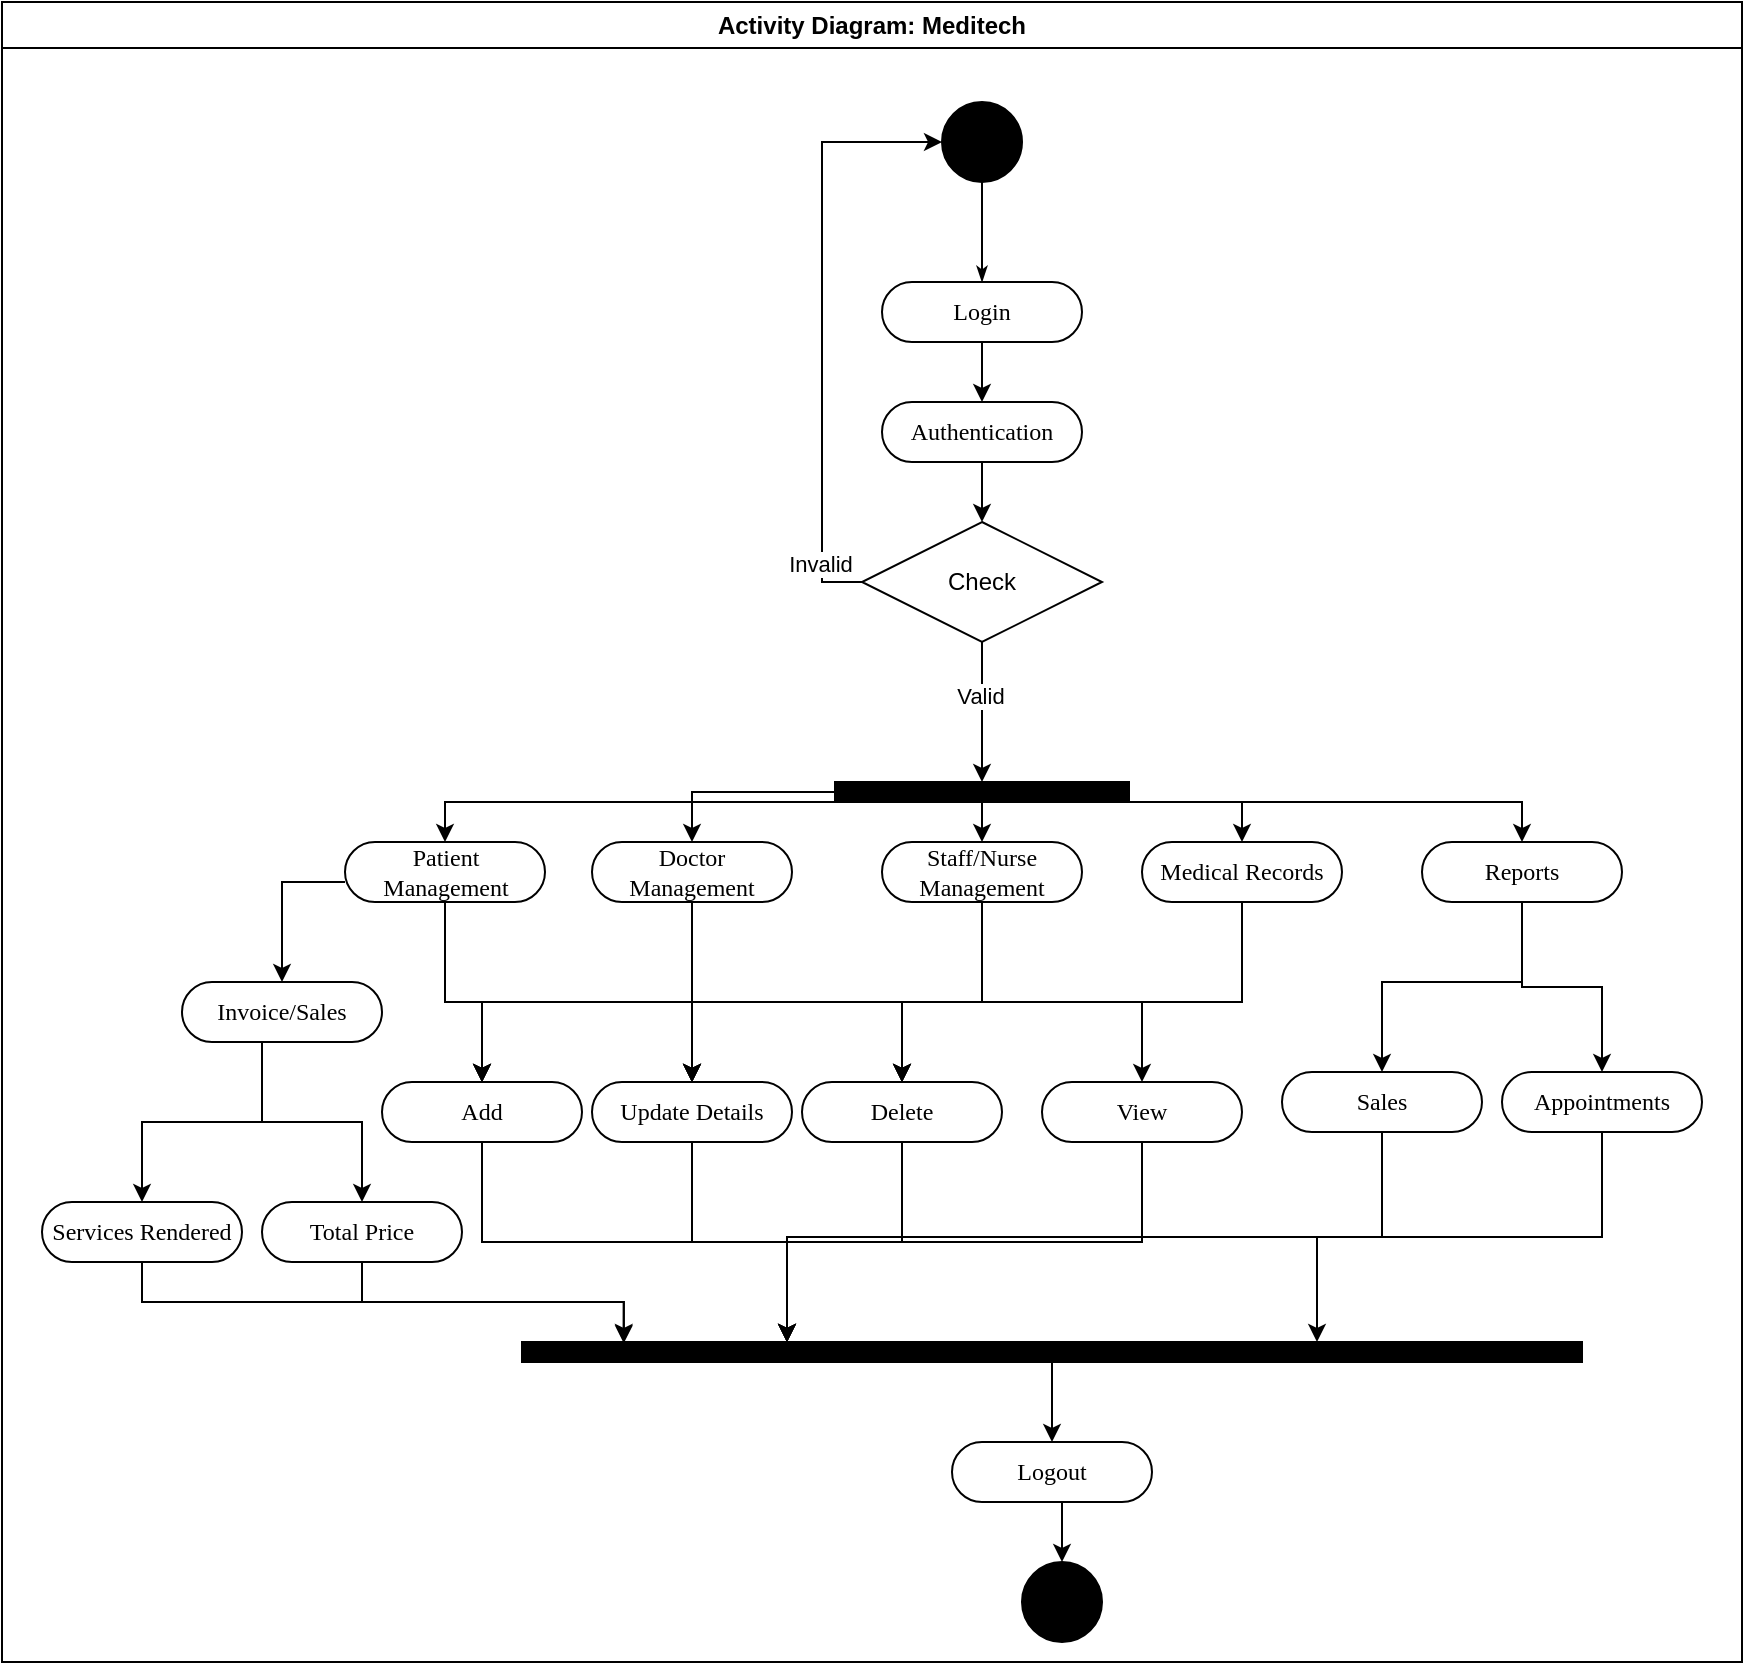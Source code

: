 <mxfile version="24.0.2" type="device">
  <diagram name="Page-1" id="0783ab3e-0a74-02c8-0abd-f7b4e66b4bec">
    <mxGraphModel dx="1876" dy="425" grid="1" gridSize="10" guides="1" tooltips="1" connect="1" arrows="1" fold="1" page="1" pageScale="1" pageWidth="850" pageHeight="1100" background="none" math="0" shadow="0">
      <root>
        <mxCell id="0" />
        <mxCell id="1" parent="0" />
        <mxCell id="CxwnTaMTWSFd8tnFCq2p-211" style="edgeStyle=orthogonalEdgeStyle;rounded=0;html=1;labelBackgroundColor=none;startArrow=none;startFill=0;startSize=5;endArrow=classicThin;endFill=1;endSize=5;jettySize=auto;orthogonalLoop=1;strokeWidth=1;fontFamily=Verdana;fontSize=12" edge="1" parent="1" source="CxwnTaMTWSFd8tnFCq2p-212" target="CxwnTaMTWSFd8tnFCq2p-214">
          <mxGeometry relative="1" as="geometry" />
        </mxCell>
        <mxCell id="CxwnTaMTWSFd8tnFCq2p-212" value="" style="ellipse;whiteSpace=wrap;html=1;rounded=0;shadow=0;comic=0;labelBackgroundColor=none;strokeWidth=1;fillColor=#000000;fontFamily=Verdana;fontSize=12;align=center;" vertex="1" parent="1">
          <mxGeometry x="400" y="50" width="40" height="40" as="geometry" />
        </mxCell>
        <mxCell id="CxwnTaMTWSFd8tnFCq2p-213" style="edgeStyle=orthogonalEdgeStyle;rounded=0;orthogonalLoop=1;jettySize=auto;html=1;" edge="1" parent="1" source="CxwnTaMTWSFd8tnFCq2p-214" target="CxwnTaMTWSFd8tnFCq2p-216">
          <mxGeometry relative="1" as="geometry" />
        </mxCell>
        <mxCell id="CxwnTaMTWSFd8tnFCq2p-214" value="Login" style="rounded=1;whiteSpace=wrap;html=1;shadow=0;comic=0;labelBackgroundColor=none;strokeWidth=1;fontFamily=Verdana;fontSize=12;align=center;arcSize=50;" vertex="1" parent="1">
          <mxGeometry x="370" y="140" width="100" height="30" as="geometry" />
        </mxCell>
        <mxCell id="CxwnTaMTWSFd8tnFCq2p-215" style="edgeStyle=orthogonalEdgeStyle;rounded=0;orthogonalLoop=1;jettySize=auto;html=1;" edge="1" parent="1" source="CxwnTaMTWSFd8tnFCq2p-216" target="CxwnTaMTWSFd8tnFCq2p-221">
          <mxGeometry relative="1" as="geometry" />
        </mxCell>
        <mxCell id="CxwnTaMTWSFd8tnFCq2p-216" value="Authentication" style="rounded=1;whiteSpace=wrap;html=1;shadow=0;comic=0;labelBackgroundColor=none;strokeWidth=1;fontFamily=Verdana;fontSize=12;align=center;arcSize=50;" vertex="1" parent="1">
          <mxGeometry x="370" y="200" width="100" height="30" as="geometry" />
        </mxCell>
        <mxCell id="CxwnTaMTWSFd8tnFCq2p-217" style="edgeStyle=orthogonalEdgeStyle;rounded=0;orthogonalLoop=1;jettySize=auto;html=1;entryX=0;entryY=0.5;entryDx=0;entryDy=0;" edge="1" parent="1" source="CxwnTaMTWSFd8tnFCq2p-221" target="CxwnTaMTWSFd8tnFCq2p-212">
          <mxGeometry relative="1" as="geometry">
            <Array as="points">
              <mxPoint x="340" y="290" />
              <mxPoint x="340" y="70" />
            </Array>
          </mxGeometry>
        </mxCell>
        <mxCell id="CxwnTaMTWSFd8tnFCq2p-218" value="Invalid" style="edgeLabel;html=1;align=center;verticalAlign=middle;resizable=0;points=[];" vertex="1" connectable="0" parent="CxwnTaMTWSFd8tnFCq2p-217">
          <mxGeometry x="-0.804" y="1" relative="1" as="geometry">
            <mxPoint as="offset" />
          </mxGeometry>
        </mxCell>
        <mxCell id="CxwnTaMTWSFd8tnFCq2p-219" style="edgeStyle=orthogonalEdgeStyle;rounded=0;orthogonalLoop=1;jettySize=auto;html=1;entryX=0.5;entryY=0;entryDx=0;entryDy=0;" edge="1" parent="1" source="CxwnTaMTWSFd8tnFCq2p-221" target="CxwnTaMTWSFd8tnFCq2p-226">
          <mxGeometry relative="1" as="geometry" />
        </mxCell>
        <mxCell id="CxwnTaMTWSFd8tnFCq2p-220" value="Valid" style="edgeLabel;html=1;align=center;verticalAlign=middle;resizable=0;points=[];" vertex="1" connectable="0" parent="CxwnTaMTWSFd8tnFCq2p-219">
          <mxGeometry x="-0.25" y="-1" relative="1" as="geometry">
            <mxPoint as="offset" />
          </mxGeometry>
        </mxCell>
        <mxCell id="CxwnTaMTWSFd8tnFCq2p-221" value="Check" style="rhombus;whiteSpace=wrap;html=1;" vertex="1" parent="1">
          <mxGeometry x="360" y="260" width="120" height="60" as="geometry" />
        </mxCell>
        <mxCell id="CxwnTaMTWSFd8tnFCq2p-222" style="edgeStyle=orthogonalEdgeStyle;rounded=0;orthogonalLoop=1;jettySize=auto;html=1;exitX=0.5;exitY=1;exitDx=0;exitDy=0;entryX=0.5;entryY=0;entryDx=0;entryDy=0;" edge="1" parent="1" source="CxwnTaMTWSFd8tnFCq2p-226" target="CxwnTaMTWSFd8tnFCq2p-234">
          <mxGeometry relative="1" as="geometry">
            <Array as="points">
              <mxPoint x="152" y="400" />
            </Array>
          </mxGeometry>
        </mxCell>
        <mxCell id="CxwnTaMTWSFd8tnFCq2p-223" style="edgeStyle=orthogonalEdgeStyle;rounded=0;orthogonalLoop=1;jettySize=auto;html=1;entryX=0.5;entryY=0;entryDx=0;entryDy=0;" edge="1" parent="1" source="CxwnTaMTWSFd8tnFCq2p-226" target="CxwnTaMTWSFd8tnFCq2p-230">
          <mxGeometry relative="1" as="geometry" />
        </mxCell>
        <mxCell id="CxwnTaMTWSFd8tnFCq2p-224" style="edgeStyle=orthogonalEdgeStyle;rounded=0;orthogonalLoop=1;jettySize=auto;html=1;" edge="1" parent="1" source="CxwnTaMTWSFd8tnFCq2p-226" target="CxwnTaMTWSFd8tnFCq2p-238">
          <mxGeometry relative="1" as="geometry">
            <Array as="points">
              <mxPoint x="275" y="400" />
              <mxPoint x="420" y="400" />
            </Array>
          </mxGeometry>
        </mxCell>
        <mxCell id="CxwnTaMTWSFd8tnFCq2p-248" style="edgeStyle=orthogonalEdgeStyle;rounded=0;orthogonalLoop=1;jettySize=auto;html=1;" edge="1" parent="1" source="CxwnTaMTWSFd8tnFCq2p-226" target="CxwnTaMTWSFd8tnFCq2p-244">
          <mxGeometry relative="1" as="geometry">
            <Array as="points">
              <mxPoint x="275" y="400" />
              <mxPoint x="730" y="400" />
            </Array>
          </mxGeometry>
        </mxCell>
        <mxCell id="CxwnTaMTWSFd8tnFCq2p-249" style="edgeStyle=orthogonalEdgeStyle;rounded=0;orthogonalLoop=1;jettySize=auto;html=1;" edge="1" parent="1" source="CxwnTaMTWSFd8tnFCq2p-226" target="CxwnTaMTWSFd8tnFCq2p-247">
          <mxGeometry relative="1" as="geometry">
            <Array as="points">
              <mxPoint x="275" y="400" />
              <mxPoint x="550" y="400" />
            </Array>
          </mxGeometry>
        </mxCell>
        <mxCell id="CxwnTaMTWSFd8tnFCq2p-226" value="" style="whiteSpace=wrap;html=1;rounded=0;shadow=0;comic=0;labelBackgroundColor=none;strokeWidth=1;fillColor=#000000;fontFamily=Verdana;fontSize=12;align=center;rotation=0;" vertex="1" parent="1">
          <mxGeometry x="346.5" y="390" width="147" height="10" as="geometry" />
        </mxCell>
        <mxCell id="CxwnTaMTWSFd8tnFCq2p-227" style="edgeStyle=orthogonalEdgeStyle;rounded=0;orthogonalLoop=1;jettySize=auto;html=1;entryX=0.5;entryY=0;entryDx=0;entryDy=0;" edge="1" parent="1" source="CxwnTaMTWSFd8tnFCq2p-230" target="CxwnTaMTWSFd8tnFCq2p-240">
          <mxGeometry relative="1" as="geometry" />
        </mxCell>
        <mxCell id="CxwnTaMTWSFd8tnFCq2p-228" style="edgeStyle=orthogonalEdgeStyle;rounded=0;orthogonalLoop=1;jettySize=auto;html=1;entryX=0.5;entryY=0;entryDx=0;entryDy=0;" edge="1" parent="1" source="CxwnTaMTWSFd8tnFCq2p-230" target="CxwnTaMTWSFd8tnFCq2p-239">
          <mxGeometry relative="1" as="geometry">
            <mxPoint x="140" y="540" as="targetPoint" />
            <Array as="points">
              <mxPoint x="275" y="500" />
              <mxPoint x="170" y="500" />
            </Array>
          </mxGeometry>
        </mxCell>
        <mxCell id="CxwnTaMTWSFd8tnFCq2p-229" style="edgeStyle=orthogonalEdgeStyle;rounded=0;orthogonalLoop=1;jettySize=auto;html=1;entryX=0.5;entryY=0;entryDx=0;entryDy=0;" edge="1" parent="1" source="CxwnTaMTWSFd8tnFCq2p-230" target="CxwnTaMTWSFd8tnFCq2p-241">
          <mxGeometry relative="1" as="geometry">
            <Array as="points">
              <mxPoint x="275" y="500" />
              <mxPoint x="380" y="500" />
            </Array>
          </mxGeometry>
        </mxCell>
        <mxCell id="CxwnTaMTWSFd8tnFCq2p-230" value="Doctor Management" style="rounded=1;whiteSpace=wrap;html=1;shadow=0;comic=0;labelBackgroundColor=none;strokeWidth=1;fontFamily=Verdana;fontSize=12;align=center;arcSize=50;" vertex="1" parent="1">
          <mxGeometry x="225" y="420" width="100" height="30" as="geometry" />
        </mxCell>
        <mxCell id="CxwnTaMTWSFd8tnFCq2p-231" style="edgeStyle=orthogonalEdgeStyle;rounded=0;orthogonalLoop=1;jettySize=auto;html=1;exitX=0.5;exitY=1;exitDx=0;exitDy=0;" edge="1" parent="1" source="CxwnTaMTWSFd8tnFCq2p-234" target="CxwnTaMTWSFd8tnFCq2p-240">
          <mxGeometry relative="1" as="geometry">
            <Array as="points">
              <mxPoint x="152" y="500" />
              <mxPoint x="275" y="500" />
            </Array>
          </mxGeometry>
        </mxCell>
        <mxCell id="CxwnTaMTWSFd8tnFCq2p-232" style="edgeStyle=orthogonalEdgeStyle;rounded=0;orthogonalLoop=1;jettySize=auto;html=1;entryX=0.5;entryY=0;entryDx=0;entryDy=0;" edge="1" parent="1" source="CxwnTaMTWSFd8tnFCq2p-234" target="CxwnTaMTWSFd8tnFCq2p-239">
          <mxGeometry relative="1" as="geometry">
            <Array as="points">
              <mxPoint x="152" y="500" />
              <mxPoint x="170" y="500" />
            </Array>
          </mxGeometry>
        </mxCell>
        <mxCell id="CxwnTaMTWSFd8tnFCq2p-233" style="edgeStyle=orthogonalEdgeStyle;rounded=0;orthogonalLoop=1;jettySize=auto;html=1;entryX=0.5;entryY=0;entryDx=0;entryDy=0;" edge="1" parent="1" source="CxwnTaMTWSFd8tnFCq2p-234" target="CxwnTaMTWSFd8tnFCq2p-241">
          <mxGeometry relative="1" as="geometry">
            <Array as="points">
              <mxPoint x="152" y="500" />
              <mxPoint x="380" y="500" />
            </Array>
          </mxGeometry>
        </mxCell>
        <mxCell id="CxwnTaMTWSFd8tnFCq2p-251" style="edgeStyle=orthogonalEdgeStyle;rounded=0;orthogonalLoop=1;jettySize=auto;html=1;entryX=0.5;entryY=0;entryDx=0;entryDy=0;" edge="1" parent="1" source="CxwnTaMTWSFd8tnFCq2p-234" target="CxwnTaMTWSFd8tnFCq2p-250">
          <mxGeometry relative="1" as="geometry">
            <Array as="points">
              <mxPoint x="70" y="440" />
            </Array>
          </mxGeometry>
        </mxCell>
        <mxCell id="CxwnTaMTWSFd8tnFCq2p-234" value="Patient Management" style="rounded=1;whiteSpace=wrap;html=1;shadow=0;comic=0;labelBackgroundColor=none;strokeWidth=1;fontFamily=Verdana;fontSize=12;align=center;arcSize=50;" vertex="1" parent="1">
          <mxGeometry x="101.5" y="420" width="100" height="30" as="geometry" />
        </mxCell>
        <mxCell id="CxwnTaMTWSFd8tnFCq2p-235" style="edgeStyle=orthogonalEdgeStyle;rounded=0;orthogonalLoop=1;jettySize=auto;html=1;entryX=0.5;entryY=0;entryDx=0;entryDy=0;" edge="1" parent="1" source="CxwnTaMTWSFd8tnFCq2p-238" target="CxwnTaMTWSFd8tnFCq2p-240">
          <mxGeometry relative="1" as="geometry">
            <Array as="points">
              <mxPoint x="420" y="500" />
              <mxPoint x="275" y="500" />
            </Array>
          </mxGeometry>
        </mxCell>
        <mxCell id="CxwnTaMTWSFd8tnFCq2p-236" style="edgeStyle=orthogonalEdgeStyle;rounded=0;orthogonalLoop=1;jettySize=auto;html=1;entryX=0.5;entryY=0;entryDx=0;entryDy=0;" edge="1" parent="1" source="CxwnTaMTWSFd8tnFCq2p-238" target="CxwnTaMTWSFd8tnFCq2p-239">
          <mxGeometry relative="1" as="geometry">
            <Array as="points">
              <mxPoint x="420" y="500" />
              <mxPoint x="170" y="500" />
            </Array>
          </mxGeometry>
        </mxCell>
        <mxCell id="CxwnTaMTWSFd8tnFCq2p-237" style="edgeStyle=orthogonalEdgeStyle;rounded=0;orthogonalLoop=1;jettySize=auto;html=1;entryX=0.5;entryY=0;entryDx=0;entryDy=0;" edge="1" parent="1" source="CxwnTaMTWSFd8tnFCq2p-238" target="CxwnTaMTWSFd8tnFCq2p-241">
          <mxGeometry relative="1" as="geometry">
            <Array as="points">
              <mxPoint x="420" y="500" />
              <mxPoint x="380" y="500" />
            </Array>
          </mxGeometry>
        </mxCell>
        <mxCell id="CxwnTaMTWSFd8tnFCq2p-238" value="Staff/Nurse Management" style="rounded=1;whiteSpace=wrap;html=1;shadow=0;comic=0;labelBackgroundColor=none;strokeWidth=1;fontFamily=Verdana;fontSize=12;align=center;arcSize=50;" vertex="1" parent="1">
          <mxGeometry x="370" y="420" width="100" height="30" as="geometry" />
        </mxCell>
        <mxCell id="CxwnTaMTWSFd8tnFCq2p-267" style="edgeStyle=orthogonalEdgeStyle;rounded=0;orthogonalLoop=1;jettySize=auto;html=1;entryX=0.25;entryY=0;entryDx=0;entryDy=0;" edge="1" parent="1" source="CxwnTaMTWSFd8tnFCq2p-239" target="CxwnTaMTWSFd8tnFCq2p-263">
          <mxGeometry relative="1" as="geometry" />
        </mxCell>
        <mxCell id="CxwnTaMTWSFd8tnFCq2p-239" value="Add" style="rounded=1;whiteSpace=wrap;html=1;shadow=0;comic=0;labelBackgroundColor=none;strokeWidth=1;fontFamily=Verdana;fontSize=12;align=center;arcSize=50;" vertex="1" parent="1">
          <mxGeometry x="120" y="540" width="100" height="30" as="geometry" />
        </mxCell>
        <mxCell id="CxwnTaMTWSFd8tnFCq2p-268" style="edgeStyle=orthogonalEdgeStyle;rounded=0;orthogonalLoop=1;jettySize=auto;html=1;entryX=0.25;entryY=0;entryDx=0;entryDy=0;" edge="1" parent="1" source="CxwnTaMTWSFd8tnFCq2p-240" target="CxwnTaMTWSFd8tnFCq2p-263">
          <mxGeometry relative="1" as="geometry" />
        </mxCell>
        <mxCell id="CxwnTaMTWSFd8tnFCq2p-240" value="Update Details" style="rounded=1;whiteSpace=wrap;html=1;shadow=0;comic=0;labelBackgroundColor=none;strokeWidth=1;fontFamily=Verdana;fontSize=12;align=center;arcSize=50;" vertex="1" parent="1">
          <mxGeometry x="225" y="540" width="100" height="30" as="geometry" />
        </mxCell>
        <mxCell id="CxwnTaMTWSFd8tnFCq2p-270" style="edgeStyle=orthogonalEdgeStyle;rounded=0;orthogonalLoop=1;jettySize=auto;html=1;entryX=0.25;entryY=0;entryDx=0;entryDy=0;" edge="1" parent="1" source="CxwnTaMTWSFd8tnFCq2p-241" target="CxwnTaMTWSFd8tnFCq2p-263">
          <mxGeometry relative="1" as="geometry" />
        </mxCell>
        <mxCell id="CxwnTaMTWSFd8tnFCq2p-241" value="Delete" style="rounded=1;whiteSpace=wrap;html=1;shadow=0;comic=0;labelBackgroundColor=none;strokeWidth=1;fontFamily=Verdana;fontSize=12;align=center;arcSize=50;" vertex="1" parent="1">
          <mxGeometry x="330" y="540" width="100" height="30" as="geometry" />
        </mxCell>
        <mxCell id="CxwnTaMTWSFd8tnFCq2p-242" style="edgeStyle=orthogonalEdgeStyle;rounded=0;orthogonalLoop=1;jettySize=auto;html=1;entryX=0.5;entryY=0;entryDx=0;entryDy=0;" edge="1" parent="1" source="CxwnTaMTWSFd8tnFCq2p-244" target="CxwnTaMTWSFd8tnFCq2p-245">
          <mxGeometry relative="1" as="geometry">
            <Array as="points">
              <mxPoint x="690" y="490" />
              <mxPoint x="620" y="490" />
            </Array>
          </mxGeometry>
        </mxCell>
        <mxCell id="CxwnTaMTWSFd8tnFCq2p-243" style="edgeStyle=orthogonalEdgeStyle;rounded=0;orthogonalLoop=1;jettySize=auto;html=1;" edge="1" parent="1" source="CxwnTaMTWSFd8tnFCq2p-244" target="CxwnTaMTWSFd8tnFCq2p-246">
          <mxGeometry relative="1" as="geometry" />
        </mxCell>
        <mxCell id="CxwnTaMTWSFd8tnFCq2p-244" value="Reports" style="rounded=1;whiteSpace=wrap;html=1;shadow=0;comic=0;labelBackgroundColor=none;strokeWidth=1;fontFamily=Verdana;fontSize=12;align=center;arcSize=50;" vertex="1" parent="1">
          <mxGeometry x="640" y="420" width="100" height="30" as="geometry" />
        </mxCell>
        <mxCell id="CxwnTaMTWSFd8tnFCq2p-273" style="edgeStyle=orthogonalEdgeStyle;rounded=0;orthogonalLoop=1;jettySize=auto;html=1;entryX=0.25;entryY=0;entryDx=0;entryDy=0;" edge="1" parent="1" source="CxwnTaMTWSFd8tnFCq2p-245" target="CxwnTaMTWSFd8tnFCq2p-263">
          <mxGeometry relative="1" as="geometry" />
        </mxCell>
        <mxCell id="CxwnTaMTWSFd8tnFCq2p-245" value="Sales" style="rounded=1;whiteSpace=wrap;html=1;shadow=0;comic=0;labelBackgroundColor=none;strokeWidth=1;fontFamily=Verdana;fontSize=12;align=center;arcSize=50;" vertex="1" parent="1">
          <mxGeometry x="570" y="535" width="100" height="30" as="geometry" />
        </mxCell>
        <mxCell id="CxwnTaMTWSFd8tnFCq2p-274" style="edgeStyle=orthogonalEdgeStyle;rounded=0;orthogonalLoop=1;jettySize=auto;html=1;entryX=0.75;entryY=0;entryDx=0;entryDy=0;" edge="1" parent="1" source="CxwnTaMTWSFd8tnFCq2p-246" target="CxwnTaMTWSFd8tnFCq2p-263">
          <mxGeometry relative="1" as="geometry" />
        </mxCell>
        <mxCell id="CxwnTaMTWSFd8tnFCq2p-246" value="Appointments" style="rounded=1;whiteSpace=wrap;html=1;shadow=0;comic=0;labelBackgroundColor=none;strokeWidth=1;fontFamily=Verdana;fontSize=12;align=center;arcSize=50;" vertex="1" parent="1">
          <mxGeometry x="680" y="535" width="100" height="30" as="geometry" />
        </mxCell>
        <mxCell id="CxwnTaMTWSFd8tnFCq2p-257" style="edgeStyle=orthogonalEdgeStyle;rounded=0;orthogonalLoop=1;jettySize=auto;html=1;entryX=0.5;entryY=0;entryDx=0;entryDy=0;" edge="1" parent="1" source="CxwnTaMTWSFd8tnFCq2p-247" target="CxwnTaMTWSFd8tnFCq2p-241">
          <mxGeometry relative="1" as="geometry">
            <Array as="points">
              <mxPoint x="550" y="500" />
              <mxPoint x="380" y="500" />
            </Array>
          </mxGeometry>
        </mxCell>
        <mxCell id="CxwnTaMTWSFd8tnFCq2p-258" style="edgeStyle=orthogonalEdgeStyle;rounded=0;orthogonalLoop=1;jettySize=auto;html=1;entryX=0.5;entryY=0;entryDx=0;entryDy=0;" edge="1" parent="1" source="CxwnTaMTWSFd8tnFCq2p-247" target="CxwnTaMTWSFd8tnFCq2p-240">
          <mxGeometry relative="1" as="geometry">
            <Array as="points">
              <mxPoint x="550" y="500" />
              <mxPoint x="275" y="500" />
            </Array>
          </mxGeometry>
        </mxCell>
        <mxCell id="CxwnTaMTWSFd8tnFCq2p-259" style="edgeStyle=orthogonalEdgeStyle;rounded=0;orthogonalLoop=1;jettySize=auto;html=1;entryX=0.5;entryY=0;entryDx=0;entryDy=0;" edge="1" parent="1" source="CxwnTaMTWSFd8tnFCq2p-247" target="CxwnTaMTWSFd8tnFCq2p-240">
          <mxGeometry relative="1" as="geometry">
            <Array as="points">
              <mxPoint x="550" y="500" />
              <mxPoint x="275" y="500" />
            </Array>
          </mxGeometry>
        </mxCell>
        <mxCell id="CxwnTaMTWSFd8tnFCq2p-260" style="edgeStyle=orthogonalEdgeStyle;rounded=0;orthogonalLoop=1;jettySize=auto;html=1;entryX=0.5;entryY=0;entryDx=0;entryDy=0;" edge="1" parent="1" source="CxwnTaMTWSFd8tnFCq2p-247" target="CxwnTaMTWSFd8tnFCq2p-239">
          <mxGeometry relative="1" as="geometry">
            <Array as="points">
              <mxPoint x="550" y="500" />
              <mxPoint x="170" y="500" />
            </Array>
          </mxGeometry>
        </mxCell>
        <mxCell id="CxwnTaMTWSFd8tnFCq2p-262" style="edgeStyle=orthogonalEdgeStyle;rounded=0;orthogonalLoop=1;jettySize=auto;html=1;entryX=0.5;entryY=0;entryDx=0;entryDy=0;" edge="1" parent="1" source="CxwnTaMTWSFd8tnFCq2p-247" target="CxwnTaMTWSFd8tnFCq2p-261">
          <mxGeometry relative="1" as="geometry">
            <Array as="points">
              <mxPoint x="550" y="500" />
              <mxPoint x="500" y="500" />
            </Array>
          </mxGeometry>
        </mxCell>
        <mxCell id="CxwnTaMTWSFd8tnFCq2p-247" value="Medical Records" style="rounded=1;whiteSpace=wrap;html=1;shadow=0;comic=0;labelBackgroundColor=none;strokeWidth=1;fontFamily=Verdana;fontSize=12;align=center;arcSize=50;" vertex="1" parent="1">
          <mxGeometry x="500" y="420" width="100" height="30" as="geometry" />
        </mxCell>
        <mxCell id="CxwnTaMTWSFd8tnFCq2p-254" style="edgeStyle=orthogonalEdgeStyle;rounded=0;orthogonalLoop=1;jettySize=auto;html=1;" edge="1" parent="1" source="CxwnTaMTWSFd8tnFCq2p-250" target="CxwnTaMTWSFd8tnFCq2p-252">
          <mxGeometry relative="1" as="geometry">
            <Array as="points">
              <mxPoint x="60" y="560" />
              <mxPoint y="560" />
            </Array>
          </mxGeometry>
        </mxCell>
        <mxCell id="CxwnTaMTWSFd8tnFCq2p-255" style="edgeStyle=orthogonalEdgeStyle;rounded=0;orthogonalLoop=1;jettySize=auto;html=1;" edge="1" parent="1" source="CxwnTaMTWSFd8tnFCq2p-250" target="CxwnTaMTWSFd8tnFCq2p-253">
          <mxGeometry relative="1" as="geometry">
            <Array as="points">
              <mxPoint x="60" y="560" />
              <mxPoint x="110" y="560" />
            </Array>
          </mxGeometry>
        </mxCell>
        <mxCell id="CxwnTaMTWSFd8tnFCq2p-250" value="Invoice/Sales" style="rounded=1;whiteSpace=wrap;html=1;shadow=0;comic=0;labelBackgroundColor=none;strokeWidth=1;fontFamily=Verdana;fontSize=12;align=center;arcSize=50;" vertex="1" parent="1">
          <mxGeometry x="20" y="490" width="100" height="30" as="geometry" />
        </mxCell>
        <mxCell id="CxwnTaMTWSFd8tnFCq2p-252" value="Services Rendered" style="rounded=1;whiteSpace=wrap;html=1;shadow=0;comic=0;labelBackgroundColor=none;strokeWidth=1;fontFamily=Verdana;fontSize=12;align=center;arcSize=50;" vertex="1" parent="1">
          <mxGeometry x="-50" y="600" width="100" height="30" as="geometry" />
        </mxCell>
        <mxCell id="CxwnTaMTWSFd8tnFCq2p-253" value="Total Price" style="rounded=1;whiteSpace=wrap;html=1;shadow=0;comic=0;labelBackgroundColor=none;strokeWidth=1;fontFamily=Verdana;fontSize=12;align=center;arcSize=50;" vertex="1" parent="1">
          <mxGeometry x="60" y="600" width="100" height="30" as="geometry" />
        </mxCell>
        <mxCell id="CxwnTaMTWSFd8tnFCq2p-271" style="edgeStyle=orthogonalEdgeStyle;rounded=0;orthogonalLoop=1;jettySize=auto;html=1;entryX=0.25;entryY=0;entryDx=0;entryDy=0;" edge="1" parent="1" source="CxwnTaMTWSFd8tnFCq2p-261" target="CxwnTaMTWSFd8tnFCq2p-263">
          <mxGeometry relative="1" as="geometry" />
        </mxCell>
        <mxCell id="CxwnTaMTWSFd8tnFCq2p-261" value="View" style="rounded=1;whiteSpace=wrap;html=1;shadow=0;comic=0;labelBackgroundColor=none;strokeWidth=1;fontFamily=Verdana;fontSize=12;align=center;arcSize=50;" vertex="1" parent="1">
          <mxGeometry x="450" y="540" width="100" height="30" as="geometry" />
        </mxCell>
        <mxCell id="CxwnTaMTWSFd8tnFCq2p-277" style="edgeStyle=orthogonalEdgeStyle;rounded=0;orthogonalLoop=1;jettySize=auto;html=1;entryX=0.5;entryY=0;entryDx=0;entryDy=0;" edge="1" parent="1" source="CxwnTaMTWSFd8tnFCq2p-263" target="CxwnTaMTWSFd8tnFCq2p-276">
          <mxGeometry relative="1" as="geometry" />
        </mxCell>
        <mxCell id="CxwnTaMTWSFd8tnFCq2p-263" value="" style="whiteSpace=wrap;html=1;rounded=0;shadow=0;comic=0;labelBackgroundColor=none;strokeWidth=1;fillColor=#000000;fontFamily=Verdana;fontSize=12;align=center;rotation=0;" vertex="1" parent="1">
          <mxGeometry x="190" y="670" width="530" height="10" as="geometry" />
        </mxCell>
        <mxCell id="CxwnTaMTWSFd8tnFCq2p-264" style="edgeStyle=orthogonalEdgeStyle;rounded=0;orthogonalLoop=1;jettySize=auto;html=1;entryX=0.096;entryY=0.067;entryDx=0;entryDy=0;entryPerimeter=0;" edge="1" parent="1" source="CxwnTaMTWSFd8tnFCq2p-252" target="CxwnTaMTWSFd8tnFCq2p-263">
          <mxGeometry relative="1" as="geometry">
            <Array as="points">
              <mxPoint y="650" />
              <mxPoint x="241" y="650" />
            </Array>
          </mxGeometry>
        </mxCell>
        <mxCell id="CxwnTaMTWSFd8tnFCq2p-269" style="edgeStyle=orthogonalEdgeStyle;rounded=0;orthogonalLoop=1;jettySize=auto;html=1;entryX=0.096;entryY=0;entryDx=0;entryDy=0;entryPerimeter=0;" edge="1" parent="1" source="CxwnTaMTWSFd8tnFCq2p-253" target="CxwnTaMTWSFd8tnFCq2p-263">
          <mxGeometry relative="1" as="geometry">
            <Array as="points">
              <mxPoint x="110" y="650" />
              <mxPoint x="241" y="650" />
            </Array>
          </mxGeometry>
        </mxCell>
        <mxCell id="CxwnTaMTWSFd8tnFCq2p-275" value="" style="ellipse;whiteSpace=wrap;html=1;rounded=0;shadow=0;comic=0;labelBackgroundColor=none;strokeWidth=1;fillColor=#000000;fontFamily=Verdana;fontSize=12;align=center;" vertex="1" parent="1">
          <mxGeometry x="440" y="780" width="40" height="40" as="geometry" />
        </mxCell>
        <mxCell id="CxwnTaMTWSFd8tnFCq2p-278" style="edgeStyle=orthogonalEdgeStyle;rounded=0;orthogonalLoop=1;jettySize=auto;html=1;exitX=0.5;exitY=1;exitDx=0;exitDy=0;entryX=0.5;entryY=0;entryDx=0;entryDy=0;" edge="1" parent="1" source="CxwnTaMTWSFd8tnFCq2p-276" target="CxwnTaMTWSFd8tnFCq2p-275">
          <mxGeometry relative="1" as="geometry" />
        </mxCell>
        <mxCell id="CxwnTaMTWSFd8tnFCq2p-276" value="Logout" style="rounded=1;whiteSpace=wrap;html=1;shadow=0;comic=0;labelBackgroundColor=none;strokeWidth=1;fontFamily=Verdana;fontSize=12;align=center;arcSize=50;" vertex="1" parent="1">
          <mxGeometry x="405" y="720" width="100" height="30" as="geometry" />
        </mxCell>
        <mxCell id="CxwnTaMTWSFd8tnFCq2p-281" value="Activity Diagram: Meditech" style="swimlane;whiteSpace=wrap;html=1;" vertex="1" parent="1">
          <mxGeometry x="-70" width="870" height="830" as="geometry" />
        </mxCell>
      </root>
    </mxGraphModel>
  </diagram>
</mxfile>
